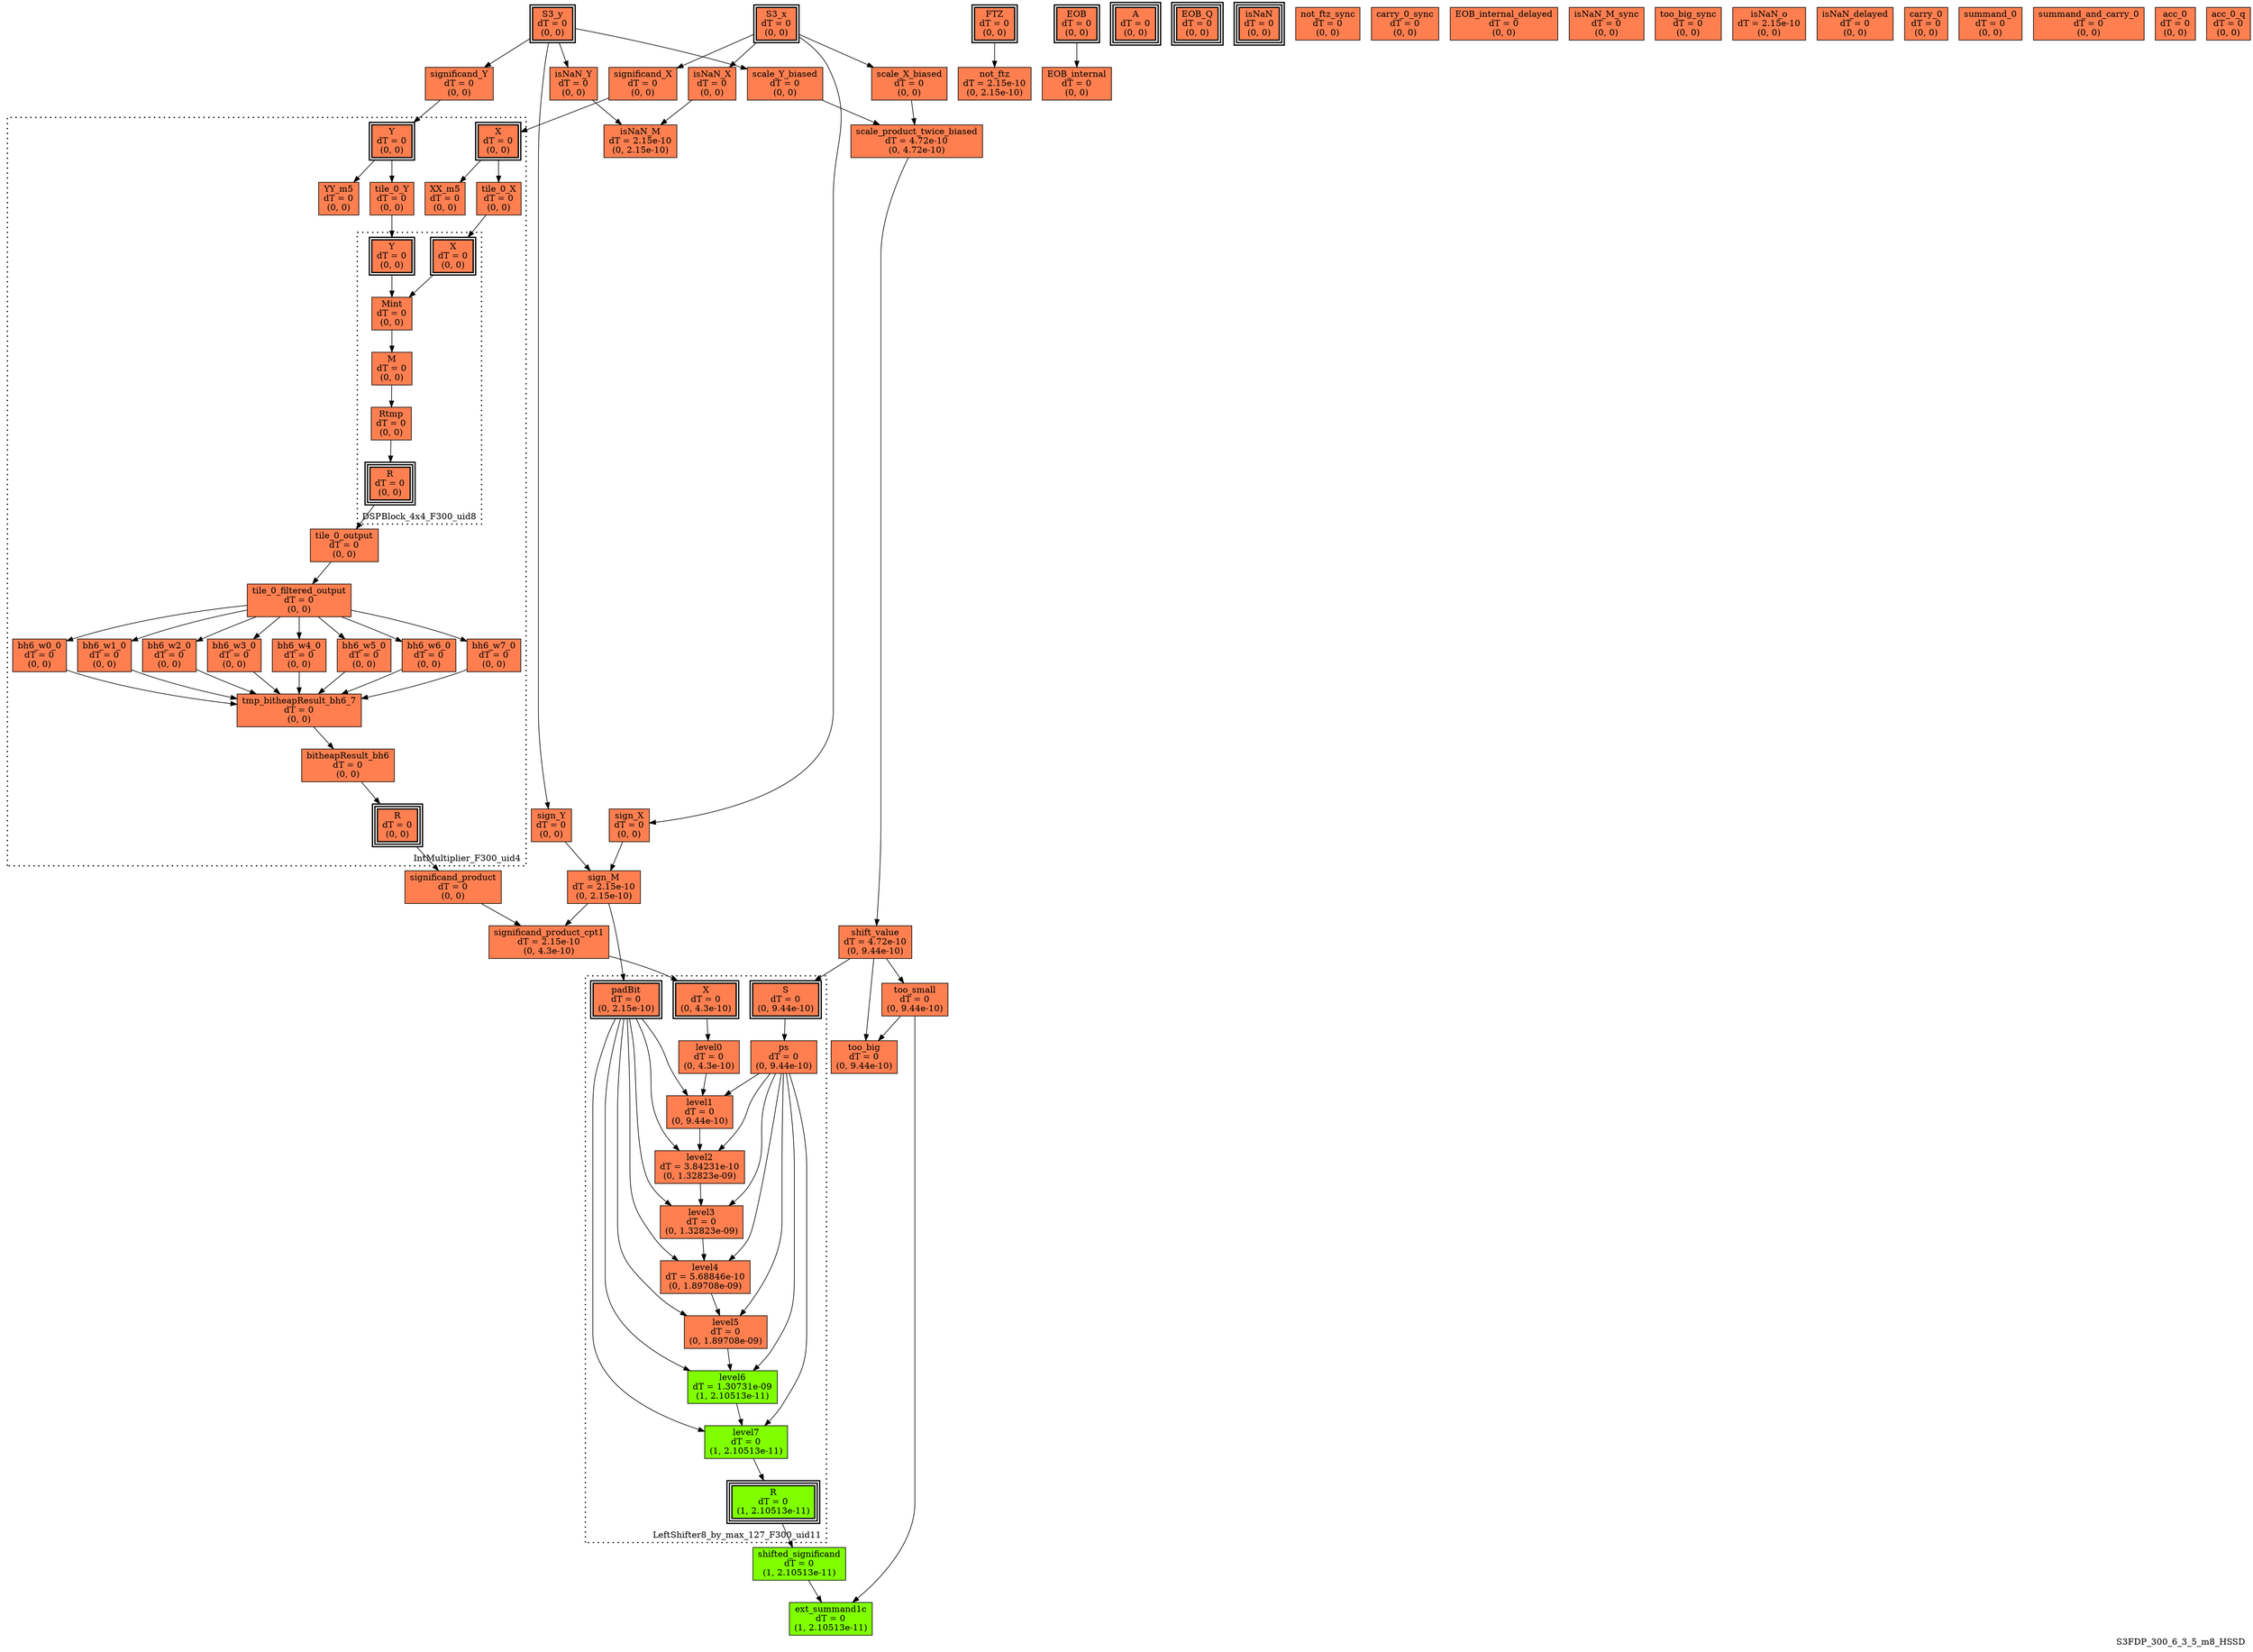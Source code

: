 digraph S3FDP_300_6_3_5_m8_HSSD
{
	//graph drawing options
	label=S3FDP_300_6_3_5_m8_HSSD;
	labelloc=bottom;
	labeljust=right;
	ratio=auto;
	nodesep=0.25;
	ranksep=0.5;

	//input/output signals of operator S3FDP_300_6_3_5_m8_HSSD
	S3_x__S3FDP_300_6_3_5_m8_HSSD [ label="S3_x\ndT = 0\n(0, 0)", shape=box, color=black, style="bold, filled", fillcolor=coral, peripheries=2 ];
	S3_y__S3FDP_300_6_3_5_m8_HSSD [ label="S3_y\ndT = 0\n(0, 0)", shape=box, color=black, style="bold, filled", fillcolor=coral, peripheries=2 ];
	FTZ__S3FDP_300_6_3_5_m8_HSSD [ label="FTZ\ndT = 0\n(0, 0)", shape=box, color=black, style="bold, filled", fillcolor=coral, peripheries=2 ];
	EOB__S3FDP_300_6_3_5_m8_HSSD [ label="EOB\ndT = 0\n(0, 0)", shape=box, color=black, style="bold, filled", fillcolor=coral, peripheries=2 ];
	A__S3FDP_300_6_3_5_m8_HSSD [ label="A\ndT = 0\n(0, 0)", shape=box, color=black, style="bold, filled", fillcolor=coral, peripheries=3 ];
	EOB_Q__S3FDP_300_6_3_5_m8_HSSD [ label="EOB_Q\ndT = 0\n(0, 0)", shape=box, color=black, style="bold, filled", fillcolor=coral, peripheries=3 ];
	isNaN__S3FDP_300_6_3_5_m8_HSSD [ label="isNaN\ndT = 0\n(0, 0)", shape=box, color=black, style="bold, filled", fillcolor=coral, peripheries=3 ];
	{rank=same S3_x__S3FDP_300_6_3_5_m8_HSSD, S3_y__S3FDP_300_6_3_5_m8_HSSD, FTZ__S3FDP_300_6_3_5_m8_HSSD, EOB__S3FDP_300_6_3_5_m8_HSSD};
	{rank=same A__S3FDP_300_6_3_5_m8_HSSD, EOB_Q__S3FDP_300_6_3_5_m8_HSSD, isNaN__S3FDP_300_6_3_5_m8_HSSD};
	//internal signals of operator S3FDP_300_6_3_5_m8_HSSD
	sign_X__S3FDP_300_6_3_5_m8_HSSD [ label="sign_X\ndT = 0\n(0, 0)", shape=box, color=black, style=filled, fillcolor=coral, peripheries=1 ];
	sign_Y__S3FDP_300_6_3_5_m8_HSSD [ label="sign_Y\ndT = 0\n(0, 0)", shape=box, color=black, style=filled, fillcolor=coral, peripheries=1 ];
	sign_M__S3FDP_300_6_3_5_m8_HSSD [ label="sign_M\ndT = 2.15e-10\n(0, 2.15e-10)", shape=box, color=black, style=filled, fillcolor=coral, peripheries=1 ];
	isNaN_X__S3FDP_300_6_3_5_m8_HSSD [ label="isNaN_X\ndT = 0\n(0, 0)", shape=box, color=black, style=filled, fillcolor=coral, peripheries=1 ];
	isNaN_Y__S3FDP_300_6_3_5_m8_HSSD [ label="isNaN_Y\ndT = 0\n(0, 0)", shape=box, color=black, style=filled, fillcolor=coral, peripheries=1 ];
	isNaN_M__S3FDP_300_6_3_5_m8_HSSD [ label="isNaN_M\ndT = 2.15e-10\n(0, 2.15e-10)", shape=box, color=black, style=filled, fillcolor=coral, peripheries=1 ];
	significand_X__S3FDP_300_6_3_5_m8_HSSD [ label="significand_X\ndT = 0\n(0, 0)", shape=box, color=black, style=filled, fillcolor=coral, peripheries=1 ];
	significand_Y__S3FDP_300_6_3_5_m8_HSSD [ label="significand_Y\ndT = 0\n(0, 0)", shape=box, color=black, style=filled, fillcolor=coral, peripheries=1 ];
	significand_product__S3FDP_300_6_3_5_m8_HSSD [ label="significand_product\ndT = 0\n(0, 0)", shape=box, color=black, style=filled, fillcolor=coral, peripheries=1 ];
	scale_X_biased__S3FDP_300_6_3_5_m8_HSSD [ label="scale_X_biased\ndT = 0\n(0, 0)", shape=box, color=black, style=filled, fillcolor=coral, peripheries=1 ];
	scale_Y_biased__S3FDP_300_6_3_5_m8_HSSD [ label="scale_Y_biased\ndT = 0\n(0, 0)", shape=box, color=black, style=filled, fillcolor=coral, peripheries=1 ];
	scale_product_twice_biased__S3FDP_300_6_3_5_m8_HSSD [ label="scale_product_twice_biased\ndT = 4.72e-10\n(0, 4.72e-10)", shape=box, color=black, style=filled, fillcolor=coral, peripheries=1 ];
	significand_product_cpt1__S3FDP_300_6_3_5_m8_HSSD [ label="significand_product_cpt1\ndT = 2.15e-10\n(0, 4.3e-10)", shape=box, color=black, style=filled, fillcolor=coral, peripheries=1 ];
	shift_value__S3FDP_300_6_3_5_m8_HSSD [ label="shift_value\ndT = 4.72e-10\n(0, 9.44e-10)", shape=box, color=black, style=filled, fillcolor=coral, peripheries=1 ];
	shifted_significand__S3FDP_300_6_3_5_m8_HSSD [ label="shifted_significand\ndT = 0\n(1, 2.10513e-11)", shape=box, color=black, style=filled, fillcolor=chartreuse, peripheries=1 ];
	too_small__S3FDP_300_6_3_5_m8_HSSD [ label="too_small\ndT = 0\n(0, 9.44e-10)", shape=box, color=black, style=filled, fillcolor=coral, peripheries=1 ];
	too_big__S3FDP_300_6_3_5_m8_HSSD [ label="too_big\ndT = 0\n(0, 9.44e-10)", shape=box, color=black, style=filled, fillcolor=coral, peripheries=1 ];
	ext_summand1c__S3FDP_300_6_3_5_m8_HSSD [ label="ext_summand1c\ndT = 0\n(1, 2.10513e-11)", shape=box, color=black, style=filled, fillcolor=chartreuse, peripheries=1 ];
	not_ftz__S3FDP_300_6_3_5_m8_HSSD [ label="not_ftz\ndT = 2.15e-10\n(0, 2.15e-10)", shape=box, color=black, style=filled, fillcolor=coral, peripheries=1 ];
	EOB_internal__S3FDP_300_6_3_5_m8_HSSD [ label="EOB_internal\ndT = 0\n(0, 0)", shape=box, color=black, style=filled, fillcolor=coral, peripheries=1 ];
	not_ftz_sync__S3FDP_300_6_3_5_m8_HSSD [ label="not_ftz_sync\ndT = 0\n(0, 0)", shape=box, color=black, style=filled, fillcolor=coral, peripheries=1 ];
	carry_0_sync__S3FDP_300_6_3_5_m8_HSSD [ label="carry_0_sync\ndT = 0\n(0, 0)", shape=box, color=black, style=filled, fillcolor=coral, peripheries=1 ];
	EOB_internal_delayed__S3FDP_300_6_3_5_m8_HSSD [ label="EOB_internal_delayed\ndT = 0\n(0, 0)", shape=box, color=black, style=filled, fillcolor=coral, peripheries=1 ];
	isNaN_M_sync__S3FDP_300_6_3_5_m8_HSSD [ label="isNaN_M_sync\ndT = 0\n(0, 0)", shape=box, color=black, style=filled, fillcolor=coral, peripheries=1 ];
	too_big_sync__S3FDP_300_6_3_5_m8_HSSD [ label="too_big_sync\ndT = 0\n(0, 0)", shape=box, color=black, style=filled, fillcolor=coral, peripheries=1 ];
	isNaN_o__S3FDP_300_6_3_5_m8_HSSD [ label="isNaN_o\ndT = 2.15e-10\n(0, 0)", shape=box, color=black, style=filled, fillcolor=coral, peripheries=1 ];
	isNaN_delayed__S3FDP_300_6_3_5_m8_HSSD [ label="isNaN_delayed\ndT = 0\n(0, 0)", shape=box, color=black, style=filled, fillcolor=coral, peripheries=1 ];
	carry_0__S3FDP_300_6_3_5_m8_HSSD [ label="carry_0\ndT = 0\n(0, 0)", shape=box, color=black, style=filled, fillcolor=coral, peripheries=1 ];
	summand_0__S3FDP_300_6_3_5_m8_HSSD [ label="summand_0\ndT = 0\n(0, 0)", shape=box, color=black, style=filled, fillcolor=coral, peripheries=1 ];
	summand_and_carry_0__S3FDP_300_6_3_5_m8_HSSD [ label="summand_and_carry_0\ndT = 0\n(0, 0)", shape=box, color=black, style=filled, fillcolor=coral, peripheries=1 ];
	acc_0__S3FDP_300_6_3_5_m8_HSSD [ label="acc_0\ndT = 0\n(0, 0)", shape=box, color=black, style=filled, fillcolor=coral, peripheries=1 ];
	acc_0_q__S3FDP_300_6_3_5_m8_HSSD [ label="acc_0_q\ndT = 0\n(0, 0)", shape=box, color=black, style=filled, fillcolor=coral, peripheries=1 ];

	//subcomponents of operator S3FDP_300_6_3_5_m8_HSSD

	subgraph cluster_IntMultiplier_F300_uid4
	{
		//graph drawing options
		label=IntMultiplier_F300_uid4;
		labelloc=bottom;
		labeljust=right;
		style="bold, dotted";
		ratio=auto;
		nodesep=0.25;
		ranksep=0.5;

		//input/output signals of operator IntMultiplier_F300_uid4
		X__IntMultiplier_F300_uid4 [ label="X\ndT = 0\n(0, 0)", shape=box, color=black, style="bold, filled", fillcolor=coral, peripheries=2 ];
		Y__IntMultiplier_F300_uid4 [ label="Y\ndT = 0\n(0, 0)", shape=box, color=black, style="bold, filled", fillcolor=coral, peripheries=2 ];
		R__IntMultiplier_F300_uid4 [ label="R\ndT = 0\n(0, 0)", shape=box, color=black, style="bold, filled", fillcolor=coral, peripheries=3 ];
		{rank=same X__IntMultiplier_F300_uid4, Y__IntMultiplier_F300_uid4};
		{rank=same R__IntMultiplier_F300_uid4};
		//internal signals of operator IntMultiplier_F300_uid4
		XX_m5__IntMultiplier_F300_uid4 [ label="XX_m5\ndT = 0\n(0, 0)", shape=box, color=black, style=filled, fillcolor=coral, peripheries=1 ];
		YY_m5__IntMultiplier_F300_uid4 [ label="YY_m5\ndT = 0\n(0, 0)", shape=box, color=black, style=filled, fillcolor=coral, peripheries=1 ];
		tile_0_X__IntMultiplier_F300_uid4 [ label="tile_0_X\ndT = 0\n(0, 0)", shape=box, color=black, style=filled, fillcolor=coral, peripheries=1 ];
		tile_0_Y__IntMultiplier_F300_uid4 [ label="tile_0_Y\ndT = 0\n(0, 0)", shape=box, color=black, style=filled, fillcolor=coral, peripheries=1 ];
		tile_0_output__IntMultiplier_F300_uid4 [ label="tile_0_output\ndT = 0\n(0, 0)", shape=box, color=black, style=filled, fillcolor=coral, peripheries=1 ];
		tile_0_filtered_output__IntMultiplier_F300_uid4 [ label="tile_0_filtered_output\ndT = 0\n(0, 0)", shape=box, color=black, style=filled, fillcolor=coral, peripheries=1 ];
		bh6_w0_0__IntMultiplier_F300_uid4 [ label="bh6_w0_0\ndT = 0\n(0, 0)", shape=box, color=black, style=filled, fillcolor=coral, peripheries=1 ];
		bh6_w1_0__IntMultiplier_F300_uid4 [ label="bh6_w1_0\ndT = 0\n(0, 0)", shape=box, color=black, style=filled, fillcolor=coral, peripheries=1 ];
		bh6_w2_0__IntMultiplier_F300_uid4 [ label="bh6_w2_0\ndT = 0\n(0, 0)", shape=box, color=black, style=filled, fillcolor=coral, peripheries=1 ];
		bh6_w3_0__IntMultiplier_F300_uid4 [ label="bh6_w3_0\ndT = 0\n(0, 0)", shape=box, color=black, style=filled, fillcolor=coral, peripheries=1 ];
		bh6_w4_0__IntMultiplier_F300_uid4 [ label="bh6_w4_0\ndT = 0\n(0, 0)", shape=box, color=black, style=filled, fillcolor=coral, peripheries=1 ];
		bh6_w5_0__IntMultiplier_F300_uid4 [ label="bh6_w5_0\ndT = 0\n(0, 0)", shape=box, color=black, style=filled, fillcolor=coral, peripheries=1 ];
		bh6_w6_0__IntMultiplier_F300_uid4 [ label="bh6_w6_0\ndT = 0\n(0, 0)", shape=box, color=black, style=filled, fillcolor=coral, peripheries=1 ];
		bh6_w7_0__IntMultiplier_F300_uid4 [ label="bh6_w7_0\ndT = 0\n(0, 0)", shape=box, color=black, style=filled, fillcolor=coral, peripheries=1 ];
		tmp_bitheapResult_bh6_7__IntMultiplier_F300_uid4 [ label="tmp_bitheapResult_bh6_7\ndT = 0\n(0, 0)", shape=box, color=black, style=filled, fillcolor=coral, peripheries=1 ];
		bitheapResult_bh6__IntMultiplier_F300_uid4 [ label="bitheapResult_bh6\ndT = 0\n(0, 0)", shape=box, color=black, style=filled, fillcolor=coral, peripheries=1 ];

		//subcomponents of operator IntMultiplier_F300_uid4

		subgraph cluster_DSPBlock_4x4_F300_uid8
		{
			//graph drawing options
			label=DSPBlock_4x4_F300_uid8;
			labelloc=bottom;
			labeljust=right;
			style="bold, dotted";
			ratio=auto;
			nodesep=0.25;
			ranksep=0.5;

			//input/output signals of operator DSPBlock_4x4_F300_uid8
			X__DSPBlock_4x4_F300_uid8 [ label="X\ndT = 0\n(0, 0)", shape=box, color=black, style="bold, filled", fillcolor=coral, peripheries=2 ];
			Y__DSPBlock_4x4_F300_uid8 [ label="Y\ndT = 0\n(0, 0)", shape=box, color=black, style="bold, filled", fillcolor=coral, peripheries=2 ];
			R__DSPBlock_4x4_F300_uid8 [ label="R\ndT = 0\n(0, 0)", shape=box, color=black, style="bold, filled", fillcolor=coral, peripheries=3 ];
			{rank=same X__DSPBlock_4x4_F300_uid8, Y__DSPBlock_4x4_F300_uid8};
			{rank=same R__DSPBlock_4x4_F300_uid8};
			//internal signals of operator DSPBlock_4x4_F300_uid8
			Mint__DSPBlock_4x4_F300_uid8 [ label="Mint\ndT = 0\n(0, 0)", shape=box, color=black, style=filled, fillcolor=coral, peripheries=1 ];
			M__DSPBlock_4x4_F300_uid8 [ label="M\ndT = 0\n(0, 0)", shape=box, color=black, style=filled, fillcolor=coral, peripheries=1 ];
			Rtmp__DSPBlock_4x4_F300_uid8 [ label="Rtmp\ndT = 0\n(0, 0)", shape=box, color=black, style=filled, fillcolor=coral, peripheries=1 ];

			//subcomponents of operator DSPBlock_4x4_F300_uid8

			//input and internal signal connections of operator DSPBlock_4x4_F300_uid8
			X__DSPBlock_4x4_F300_uid8 -> Mint__DSPBlock_4x4_F300_uid8 [ arrowhead=normal, arrowsize=1.0, arrowtail=normal, color=black, dir=forward  ];
			Y__DSPBlock_4x4_F300_uid8 -> Mint__DSPBlock_4x4_F300_uid8 [ arrowhead=normal, arrowsize=1.0, arrowtail=normal, color=black, dir=forward  ];
			Mint__DSPBlock_4x4_F300_uid8 -> M__DSPBlock_4x4_F300_uid8 [ arrowhead=normal, arrowsize=1.0, arrowtail=normal, color=black, dir=forward  ];
			M__DSPBlock_4x4_F300_uid8 -> Rtmp__DSPBlock_4x4_F300_uid8 [ arrowhead=normal, arrowsize=1.0, arrowtail=normal, color=black, dir=forward  ];
			Rtmp__DSPBlock_4x4_F300_uid8 -> R__DSPBlock_4x4_F300_uid8 [ arrowhead=normal, arrowsize=1.0, arrowtail=normal, color=black, dir=forward  ];
		}

			//output signal connections of operator DSPBlock_4x4_F300_uid8
			R__DSPBlock_4x4_F300_uid8 -> tile_0_output__IntMultiplier_F300_uid4 [ arrowhead=normal, arrowsize=1.0, arrowtail=normal, color=black, dir=forward  ];

		//input and internal signal connections of operator IntMultiplier_F300_uid4
		X__IntMultiplier_F300_uid4 -> XX_m5__IntMultiplier_F300_uid4 [ arrowhead=normal, arrowsize=1.0, arrowtail=normal, color=black, dir=forward  ];
		X__IntMultiplier_F300_uid4 -> tile_0_X__IntMultiplier_F300_uid4 [ arrowhead=normal, arrowsize=1.0, arrowtail=normal, color=black, dir=forward  ];
		Y__IntMultiplier_F300_uid4 -> YY_m5__IntMultiplier_F300_uid4 [ arrowhead=normal, arrowsize=1.0, arrowtail=normal, color=black, dir=forward  ];
		Y__IntMultiplier_F300_uid4 -> tile_0_Y__IntMultiplier_F300_uid4 [ arrowhead=normal, arrowsize=1.0, arrowtail=normal, color=black, dir=forward  ];
		tile_0_X__IntMultiplier_F300_uid4 -> X__DSPBlock_4x4_F300_uid8 [ arrowhead=normal, arrowsize=1.0, arrowtail=normal, color=black, dir=forward  ];
		tile_0_Y__IntMultiplier_F300_uid4 -> Y__DSPBlock_4x4_F300_uid8 [ arrowhead=normal, arrowsize=1.0, arrowtail=normal, color=black, dir=forward  ];
		tile_0_output__IntMultiplier_F300_uid4 -> tile_0_filtered_output__IntMultiplier_F300_uid4 [ arrowhead=normal, arrowsize=1.0, arrowtail=normal, color=black, dir=forward  ];
		tile_0_filtered_output__IntMultiplier_F300_uid4 -> bh6_w0_0__IntMultiplier_F300_uid4 [ arrowhead=normal, arrowsize=1.0, arrowtail=normal, color=black, dir=forward  ];
		tile_0_filtered_output__IntMultiplier_F300_uid4 -> bh6_w1_0__IntMultiplier_F300_uid4 [ arrowhead=normal, arrowsize=1.0, arrowtail=normal, color=black, dir=forward  ];
		tile_0_filtered_output__IntMultiplier_F300_uid4 -> bh6_w2_0__IntMultiplier_F300_uid4 [ arrowhead=normal, arrowsize=1.0, arrowtail=normal, color=black, dir=forward  ];
		tile_0_filtered_output__IntMultiplier_F300_uid4 -> bh6_w3_0__IntMultiplier_F300_uid4 [ arrowhead=normal, arrowsize=1.0, arrowtail=normal, color=black, dir=forward  ];
		tile_0_filtered_output__IntMultiplier_F300_uid4 -> bh6_w4_0__IntMultiplier_F300_uid4 [ arrowhead=normal, arrowsize=1.0, arrowtail=normal, color=black, dir=forward  ];
		tile_0_filtered_output__IntMultiplier_F300_uid4 -> bh6_w5_0__IntMultiplier_F300_uid4 [ arrowhead=normal, arrowsize=1.0, arrowtail=normal, color=black, dir=forward  ];
		tile_0_filtered_output__IntMultiplier_F300_uid4 -> bh6_w6_0__IntMultiplier_F300_uid4 [ arrowhead=normal, arrowsize=1.0, arrowtail=normal, color=black, dir=forward  ];
		tile_0_filtered_output__IntMultiplier_F300_uid4 -> bh6_w7_0__IntMultiplier_F300_uid4 [ arrowhead=normal, arrowsize=1.0, arrowtail=normal, color=black, dir=forward  ];
		bh6_w0_0__IntMultiplier_F300_uid4 -> tmp_bitheapResult_bh6_7__IntMultiplier_F300_uid4 [ arrowhead=normal, arrowsize=1.0, arrowtail=normal, color=black, dir=forward  ];
		bh6_w1_0__IntMultiplier_F300_uid4 -> tmp_bitheapResult_bh6_7__IntMultiplier_F300_uid4 [ arrowhead=normal, arrowsize=1.0, arrowtail=normal, color=black, dir=forward  ];
		bh6_w2_0__IntMultiplier_F300_uid4 -> tmp_bitheapResult_bh6_7__IntMultiplier_F300_uid4 [ arrowhead=normal, arrowsize=1.0, arrowtail=normal, color=black, dir=forward  ];
		bh6_w3_0__IntMultiplier_F300_uid4 -> tmp_bitheapResult_bh6_7__IntMultiplier_F300_uid4 [ arrowhead=normal, arrowsize=1.0, arrowtail=normal, color=black, dir=forward  ];
		bh6_w4_0__IntMultiplier_F300_uid4 -> tmp_bitheapResult_bh6_7__IntMultiplier_F300_uid4 [ arrowhead=normal, arrowsize=1.0, arrowtail=normal, color=black, dir=forward  ];
		bh6_w5_0__IntMultiplier_F300_uid4 -> tmp_bitheapResult_bh6_7__IntMultiplier_F300_uid4 [ arrowhead=normal, arrowsize=1.0, arrowtail=normal, color=black, dir=forward  ];
		bh6_w6_0__IntMultiplier_F300_uid4 -> tmp_bitheapResult_bh6_7__IntMultiplier_F300_uid4 [ arrowhead=normal, arrowsize=1.0, arrowtail=normal, color=black, dir=forward  ];
		bh6_w7_0__IntMultiplier_F300_uid4 -> tmp_bitheapResult_bh6_7__IntMultiplier_F300_uid4 [ arrowhead=normal, arrowsize=1.0, arrowtail=normal, color=black, dir=forward  ];
		tmp_bitheapResult_bh6_7__IntMultiplier_F300_uid4 -> bitheapResult_bh6__IntMultiplier_F300_uid4 [ arrowhead=normal, arrowsize=1.0, arrowtail=normal, color=black, dir=forward  ];
		bitheapResult_bh6__IntMultiplier_F300_uid4 -> R__IntMultiplier_F300_uid4 [ arrowhead=normal, arrowsize=1.0, arrowtail=normal, color=black, dir=forward  ];
	}

		//output signal connections of operator IntMultiplier_F300_uid4
		R__IntMultiplier_F300_uid4 -> significand_product__S3FDP_300_6_3_5_m8_HSSD [ arrowhead=normal, arrowsize=1.0, arrowtail=normal, color=black, dir=forward  ];

	subgraph cluster_LeftShifter8_by_max_127_F300_uid11
	{
		//graph drawing options
		label=LeftShifter8_by_max_127_F300_uid11;
		labelloc=bottom;
		labeljust=right;
		style="bold, dotted";
		ratio=auto;
		nodesep=0.25;
		ranksep=0.5;

		//input/output signals of operator LeftShifter8_by_max_127_F300_uid11
		X__LeftShifter8_by_max_127_F300_uid11 [ label="X\ndT = 0\n(0, 4.3e-10)", shape=box, color=black, style="bold, filled", fillcolor=coral, peripheries=2 ];
		S__LeftShifter8_by_max_127_F300_uid11 [ label="S\ndT = 0\n(0, 9.44e-10)", shape=box, color=black, style="bold, filled", fillcolor=coral, peripheries=2 ];
		padBit__LeftShifter8_by_max_127_F300_uid11 [ label="padBit\ndT = 0\n(0, 2.15e-10)", shape=box, color=black, style="bold, filled", fillcolor=coral, peripheries=2 ];
		R__LeftShifter8_by_max_127_F300_uid11 [ label="R\ndT = 0\n(1, 2.10513e-11)", shape=box, color=black, style="bold, filled", fillcolor=chartreuse, peripheries=3 ];
		{rank=same X__LeftShifter8_by_max_127_F300_uid11, S__LeftShifter8_by_max_127_F300_uid11, padBit__LeftShifter8_by_max_127_F300_uid11};
		{rank=same R__LeftShifter8_by_max_127_F300_uid11};
		//internal signals of operator LeftShifter8_by_max_127_F300_uid11
		ps__LeftShifter8_by_max_127_F300_uid11 [ label="ps\ndT = 0\n(0, 9.44e-10)", shape=box, color=black, style=filled, fillcolor=coral, peripheries=1 ];
		level0__LeftShifter8_by_max_127_F300_uid11 [ label="level0\ndT = 0\n(0, 4.3e-10)", shape=box, color=black, style=filled, fillcolor=coral, peripheries=1 ];
		level1__LeftShifter8_by_max_127_F300_uid11 [ label="level1\ndT = 0\n(0, 9.44e-10)", shape=box, color=black, style=filled, fillcolor=coral, peripheries=1 ];
		level2__LeftShifter8_by_max_127_F300_uid11 [ label="level2\ndT = 3.84231e-10\n(0, 1.32823e-09)", shape=box, color=black, style=filled, fillcolor=coral, peripheries=1 ];
		level3__LeftShifter8_by_max_127_F300_uid11 [ label="level3\ndT = 0\n(0, 1.32823e-09)", shape=box, color=black, style=filled, fillcolor=coral, peripheries=1 ];
		level4__LeftShifter8_by_max_127_F300_uid11 [ label="level4\ndT = 5.68846e-10\n(0, 1.89708e-09)", shape=box, color=black, style=filled, fillcolor=coral, peripheries=1 ];
		level5__LeftShifter8_by_max_127_F300_uid11 [ label="level5\ndT = 0\n(0, 1.89708e-09)", shape=box, color=black, style=filled, fillcolor=coral, peripheries=1 ];
		level6__LeftShifter8_by_max_127_F300_uid11 [ label="level6\ndT = 1.30731e-09\n(1, 2.10513e-11)", shape=box, color=black, style=filled, fillcolor=chartreuse, peripheries=1 ];
		level7__LeftShifter8_by_max_127_F300_uid11 [ label="level7\ndT = 0\n(1, 2.10513e-11)", shape=box, color=black, style=filled, fillcolor=chartreuse, peripheries=1 ];

		//subcomponents of operator LeftShifter8_by_max_127_F300_uid11

		//input and internal signal connections of operator LeftShifter8_by_max_127_F300_uid11
		X__LeftShifter8_by_max_127_F300_uid11 -> level0__LeftShifter8_by_max_127_F300_uid11 [ arrowhead=normal, arrowsize=1.0, arrowtail=normal, color=black, dir=forward  ];
		S__LeftShifter8_by_max_127_F300_uid11 -> ps__LeftShifter8_by_max_127_F300_uid11 [ arrowhead=normal, arrowsize=1.0, arrowtail=normal, color=black, dir=forward  ];
		padBit__LeftShifter8_by_max_127_F300_uid11 -> level1__LeftShifter8_by_max_127_F300_uid11 [ arrowhead=normal, arrowsize=1.0, arrowtail=normal, color=black, dir=forward  ];
		padBit__LeftShifter8_by_max_127_F300_uid11 -> level2__LeftShifter8_by_max_127_F300_uid11 [ arrowhead=normal, arrowsize=1.0, arrowtail=normal, color=black, dir=forward  ];
		padBit__LeftShifter8_by_max_127_F300_uid11 -> level3__LeftShifter8_by_max_127_F300_uid11 [ arrowhead=normal, arrowsize=1.0, arrowtail=normal, color=black, dir=forward  ];
		padBit__LeftShifter8_by_max_127_F300_uid11 -> level4__LeftShifter8_by_max_127_F300_uid11 [ arrowhead=normal, arrowsize=1.0, arrowtail=normal, color=black, dir=forward  ];
		padBit__LeftShifter8_by_max_127_F300_uid11 -> level5__LeftShifter8_by_max_127_F300_uid11 [ arrowhead=normal, arrowsize=1.0, arrowtail=normal, color=black, dir=forward  ];
		padBit__LeftShifter8_by_max_127_F300_uid11 -> level6__LeftShifter8_by_max_127_F300_uid11 [ arrowhead=normal, arrowsize=1.0, arrowtail=normal, color=black, dir=forward  ];
		padBit__LeftShifter8_by_max_127_F300_uid11 -> level7__LeftShifter8_by_max_127_F300_uid11 [ arrowhead=normal, arrowsize=1.0, arrowtail=normal, color=black, dir=forward  ];
		ps__LeftShifter8_by_max_127_F300_uid11 -> level1__LeftShifter8_by_max_127_F300_uid11 [ arrowhead=normal, arrowsize=1.0, arrowtail=normal, color=black, dir=forward  ];
		ps__LeftShifter8_by_max_127_F300_uid11 -> level2__LeftShifter8_by_max_127_F300_uid11 [ arrowhead=normal, arrowsize=1.0, arrowtail=normal, color=black, dir=forward  ];
		ps__LeftShifter8_by_max_127_F300_uid11 -> level3__LeftShifter8_by_max_127_F300_uid11 [ arrowhead=normal, arrowsize=1.0, arrowtail=normal, color=black, dir=forward  ];
		ps__LeftShifter8_by_max_127_F300_uid11 -> level4__LeftShifter8_by_max_127_F300_uid11 [ arrowhead=normal, arrowsize=1.0, arrowtail=normal, color=black, dir=forward  ];
		ps__LeftShifter8_by_max_127_F300_uid11 -> level5__LeftShifter8_by_max_127_F300_uid11 [ arrowhead=normal, arrowsize=1.0, arrowtail=normal, color=black, dir=forward  ];
		ps__LeftShifter8_by_max_127_F300_uid11 -> level6__LeftShifter8_by_max_127_F300_uid11 [ arrowhead=normal, arrowsize=1.0, arrowtail=normal, color=black, dir=forward  ];
		ps__LeftShifter8_by_max_127_F300_uid11 -> level7__LeftShifter8_by_max_127_F300_uid11 [ arrowhead=normal, arrowsize=1.0, arrowtail=normal, color=black, dir=forward  ];
		level0__LeftShifter8_by_max_127_F300_uid11 -> level1__LeftShifter8_by_max_127_F300_uid11 [ arrowhead=normal, arrowsize=1.0, arrowtail=normal, color=black, dir=forward  ];
		level1__LeftShifter8_by_max_127_F300_uid11 -> level2__LeftShifter8_by_max_127_F300_uid11 [ arrowhead=normal, arrowsize=1.0, arrowtail=normal, color=black, dir=forward  ];
		level2__LeftShifter8_by_max_127_F300_uid11 -> level3__LeftShifter8_by_max_127_F300_uid11 [ arrowhead=normal, arrowsize=1.0, arrowtail=normal, color=black, dir=forward  ];
		level3__LeftShifter8_by_max_127_F300_uid11 -> level4__LeftShifter8_by_max_127_F300_uid11 [ arrowhead=normal, arrowsize=1.0, arrowtail=normal, color=black, dir=forward  ];
		level4__LeftShifter8_by_max_127_F300_uid11 -> level5__LeftShifter8_by_max_127_F300_uid11 [ arrowhead=normal, arrowsize=1.0, arrowtail=normal, color=black, dir=forward  ];
		level5__LeftShifter8_by_max_127_F300_uid11 -> level6__LeftShifter8_by_max_127_F300_uid11 [ arrowhead=normal, arrowsize=1.0, arrowtail=normal, color=black, dir=forward  ];
		level6__LeftShifter8_by_max_127_F300_uid11 -> level7__LeftShifter8_by_max_127_F300_uid11 [ arrowhead=normal, arrowsize=1.0, arrowtail=normal, color=black, dir=forward  ];
		level7__LeftShifter8_by_max_127_F300_uid11 -> R__LeftShifter8_by_max_127_F300_uid11 [ arrowhead=normal, arrowsize=1.0, arrowtail=normal, color=black, dir=forward  ];
	}

		//output signal connections of operator LeftShifter8_by_max_127_F300_uid11
		R__LeftShifter8_by_max_127_F300_uid11 -> shifted_significand__S3FDP_300_6_3_5_m8_HSSD [ arrowhead=normal, arrowsize=1.0, arrowtail=normal, color=black, dir=forward  ];

	//input and internal signal connections of operator S3FDP_300_6_3_5_m8_HSSD
	S3_x__S3FDP_300_6_3_5_m8_HSSD -> sign_X__S3FDP_300_6_3_5_m8_HSSD [ arrowhead=normal, arrowsize=1.0, arrowtail=normal, color=black, dir=forward  ];
	S3_x__S3FDP_300_6_3_5_m8_HSSD -> isNaN_X__S3FDP_300_6_3_5_m8_HSSD [ arrowhead=normal, arrowsize=1.0, arrowtail=normal, color=black, dir=forward  ];
	S3_x__S3FDP_300_6_3_5_m8_HSSD -> significand_X__S3FDP_300_6_3_5_m8_HSSD [ arrowhead=normal, arrowsize=1.0, arrowtail=normal, color=black, dir=forward  ];
	S3_x__S3FDP_300_6_3_5_m8_HSSD -> scale_X_biased__S3FDP_300_6_3_5_m8_HSSD [ arrowhead=normal, arrowsize=1.0, arrowtail=normal, color=black, dir=forward  ];
	S3_y__S3FDP_300_6_3_5_m8_HSSD -> sign_Y__S3FDP_300_6_3_5_m8_HSSD [ arrowhead=normal, arrowsize=1.0, arrowtail=normal, color=black, dir=forward  ];
	S3_y__S3FDP_300_6_3_5_m8_HSSD -> isNaN_Y__S3FDP_300_6_3_5_m8_HSSD [ arrowhead=normal, arrowsize=1.0, arrowtail=normal, color=black, dir=forward  ];
	S3_y__S3FDP_300_6_3_5_m8_HSSD -> significand_Y__S3FDP_300_6_3_5_m8_HSSD [ arrowhead=normal, arrowsize=1.0, arrowtail=normal, color=black, dir=forward  ];
	S3_y__S3FDP_300_6_3_5_m8_HSSD -> scale_Y_biased__S3FDP_300_6_3_5_m8_HSSD [ arrowhead=normal, arrowsize=1.0, arrowtail=normal, color=black, dir=forward  ];
	FTZ__S3FDP_300_6_3_5_m8_HSSD -> not_ftz__S3FDP_300_6_3_5_m8_HSSD [ arrowhead=normal, arrowsize=1.0, arrowtail=normal, color=black, dir=forward  ];
	EOB__S3FDP_300_6_3_5_m8_HSSD -> EOB_internal__S3FDP_300_6_3_5_m8_HSSD [ arrowhead=normal, arrowsize=1.0, arrowtail=normal, color=black, dir=forward  ];
	sign_X__S3FDP_300_6_3_5_m8_HSSD -> sign_M__S3FDP_300_6_3_5_m8_HSSD [ arrowhead=normal, arrowsize=1.0, arrowtail=normal, color=black, dir=forward  ];
	sign_Y__S3FDP_300_6_3_5_m8_HSSD -> sign_M__S3FDP_300_6_3_5_m8_HSSD [ arrowhead=normal, arrowsize=1.0, arrowtail=normal, color=black, dir=forward  ];
	sign_M__S3FDP_300_6_3_5_m8_HSSD -> significand_product_cpt1__S3FDP_300_6_3_5_m8_HSSD [ arrowhead=normal, arrowsize=1.0, arrowtail=normal, color=black, dir=forward  ];
	sign_M__S3FDP_300_6_3_5_m8_HSSD -> padBit__LeftShifter8_by_max_127_F300_uid11 [ arrowhead=normal, arrowsize=1.0, arrowtail=normal, color=black, dir=forward  ];
	isNaN_X__S3FDP_300_6_3_5_m8_HSSD -> isNaN_M__S3FDP_300_6_3_5_m8_HSSD [ arrowhead=normal, arrowsize=1.0, arrowtail=normal, color=black, dir=forward  ];
	isNaN_Y__S3FDP_300_6_3_5_m8_HSSD -> isNaN_M__S3FDP_300_6_3_5_m8_HSSD [ arrowhead=normal, arrowsize=1.0, arrowtail=normal, color=black, dir=forward  ];
	significand_X__S3FDP_300_6_3_5_m8_HSSD -> X__IntMultiplier_F300_uid4 [ arrowhead=normal, arrowsize=1.0, arrowtail=normal, color=black, dir=forward  ];
	significand_Y__S3FDP_300_6_3_5_m8_HSSD -> Y__IntMultiplier_F300_uid4 [ arrowhead=normal, arrowsize=1.0, arrowtail=normal, color=black, dir=forward  ];
	significand_product__S3FDP_300_6_3_5_m8_HSSD -> significand_product_cpt1__S3FDP_300_6_3_5_m8_HSSD [ arrowhead=normal, arrowsize=1.0, arrowtail=normal, color=black, dir=forward  ];
	scale_X_biased__S3FDP_300_6_3_5_m8_HSSD -> scale_product_twice_biased__S3FDP_300_6_3_5_m8_HSSD [ arrowhead=normal, arrowsize=1.0, arrowtail=normal, color=black, dir=forward  ];
	scale_Y_biased__S3FDP_300_6_3_5_m8_HSSD -> scale_product_twice_biased__S3FDP_300_6_3_5_m8_HSSD [ arrowhead=normal, arrowsize=1.0, arrowtail=normal, color=black, dir=forward  ];
	scale_product_twice_biased__S3FDP_300_6_3_5_m8_HSSD -> shift_value__S3FDP_300_6_3_5_m8_HSSD [ arrowhead=normal, arrowsize=1.0, arrowtail=normal, color=black, dir=forward  ];
	significand_product_cpt1__S3FDP_300_6_3_5_m8_HSSD -> X__LeftShifter8_by_max_127_F300_uid11 [ arrowhead=normal, arrowsize=1.0, arrowtail=normal, color=black, dir=forward  ];
	shift_value__S3FDP_300_6_3_5_m8_HSSD -> S__LeftShifter8_by_max_127_F300_uid11 [ arrowhead=normal, arrowsize=1.0, arrowtail=normal, color=black, dir=forward  ];
	shift_value__S3FDP_300_6_3_5_m8_HSSD -> too_small__S3FDP_300_6_3_5_m8_HSSD [ arrowhead=normal, arrowsize=1.0, arrowtail=normal, color=black, dir=forward  ];
	shift_value__S3FDP_300_6_3_5_m8_HSSD -> too_big__S3FDP_300_6_3_5_m8_HSSD [ arrowhead=normal, arrowsize=1.0, arrowtail=normal, color=black, dir=forward  ];
	shifted_significand__S3FDP_300_6_3_5_m8_HSSD -> ext_summand1c__S3FDP_300_6_3_5_m8_HSSD [ arrowhead=normal, arrowsize=1.0, arrowtail=normal, color=black, dir=forward  ];
	too_small__S3FDP_300_6_3_5_m8_HSSD -> too_big__S3FDP_300_6_3_5_m8_HSSD [ arrowhead=normal, arrowsize=1.0, arrowtail=normal, color=black, dir=forward  ];
	too_small__S3FDP_300_6_3_5_m8_HSSD -> ext_summand1c__S3FDP_300_6_3_5_m8_HSSD [ arrowhead=normal, arrowsize=1.0, arrowtail=normal, color=black, dir=forward  ];
}

